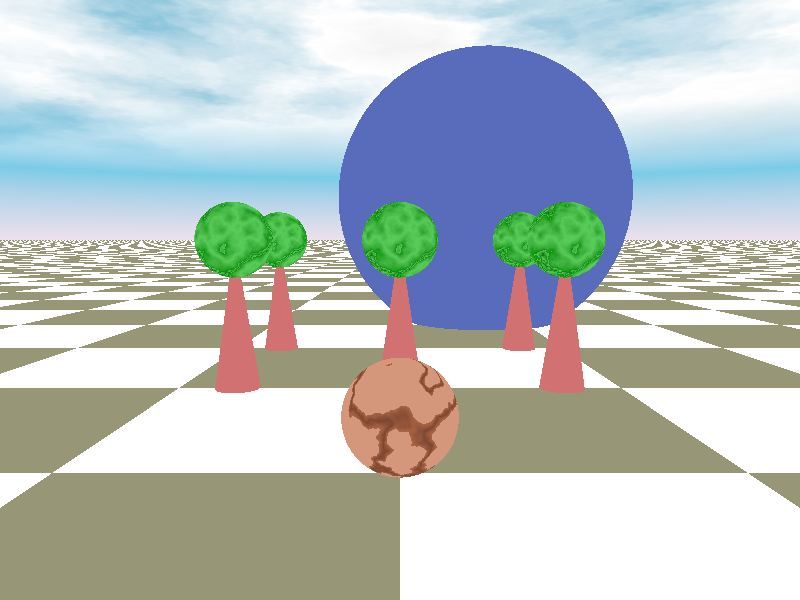 // 4_example.pov    

#include "colors.inc"  
#include "skies.inc"
#include "shapes.inc"
#include "textures.inc"
#include "woods.inc"
#include "stones.inc"
#include "glass.inc"
#include "metals.inc"


camera {
  location  <0.0, 1.0, -5.0>
  look_at   <0.0, 0.5,  0.0> 
  right x*image_width/image_height
}

light_source {
  <150, 150, -150>
  White
}         


sky_sphere{
 S_Cloud2
}     
 
  
plane { <0, 1, 0>, -1
  pigment {
    checker color White, color DarkOliveGreen , scale 3.0
  }
}

                                             
sphere {
  <0, -0.5, 0>  0.5     
  texture { Cherry_Wood }     
}               



sphere {
  <2.0, 2.0, 10>  3.5   
  texture { Vicks_Bottle_Glass }
}



#declare MyObj =
  union {
    sphere { <0, 0, 0>, 0.5    
      texture { Jade }    
      translate <0, 1, 0>
    }
    cone { 
      <0, -1.0, 0>, 0.3,
      <0, 1, 0>, 0 
      pigment { Brown }
    }
  }

object { MyObj translate < 0.0, 0, 3.0> }  
object { MyObj translate <-2.2, 0, 3.0> }
object { MyObj translate < 2.2, 0, 3.0> }  

object { MyObj translate < 0.0, 0, 6.0> } 
object { MyObj translate <-2.2, 0, 6.0> }
object { MyObj translate < 2.2, 0, 6.0> } 

